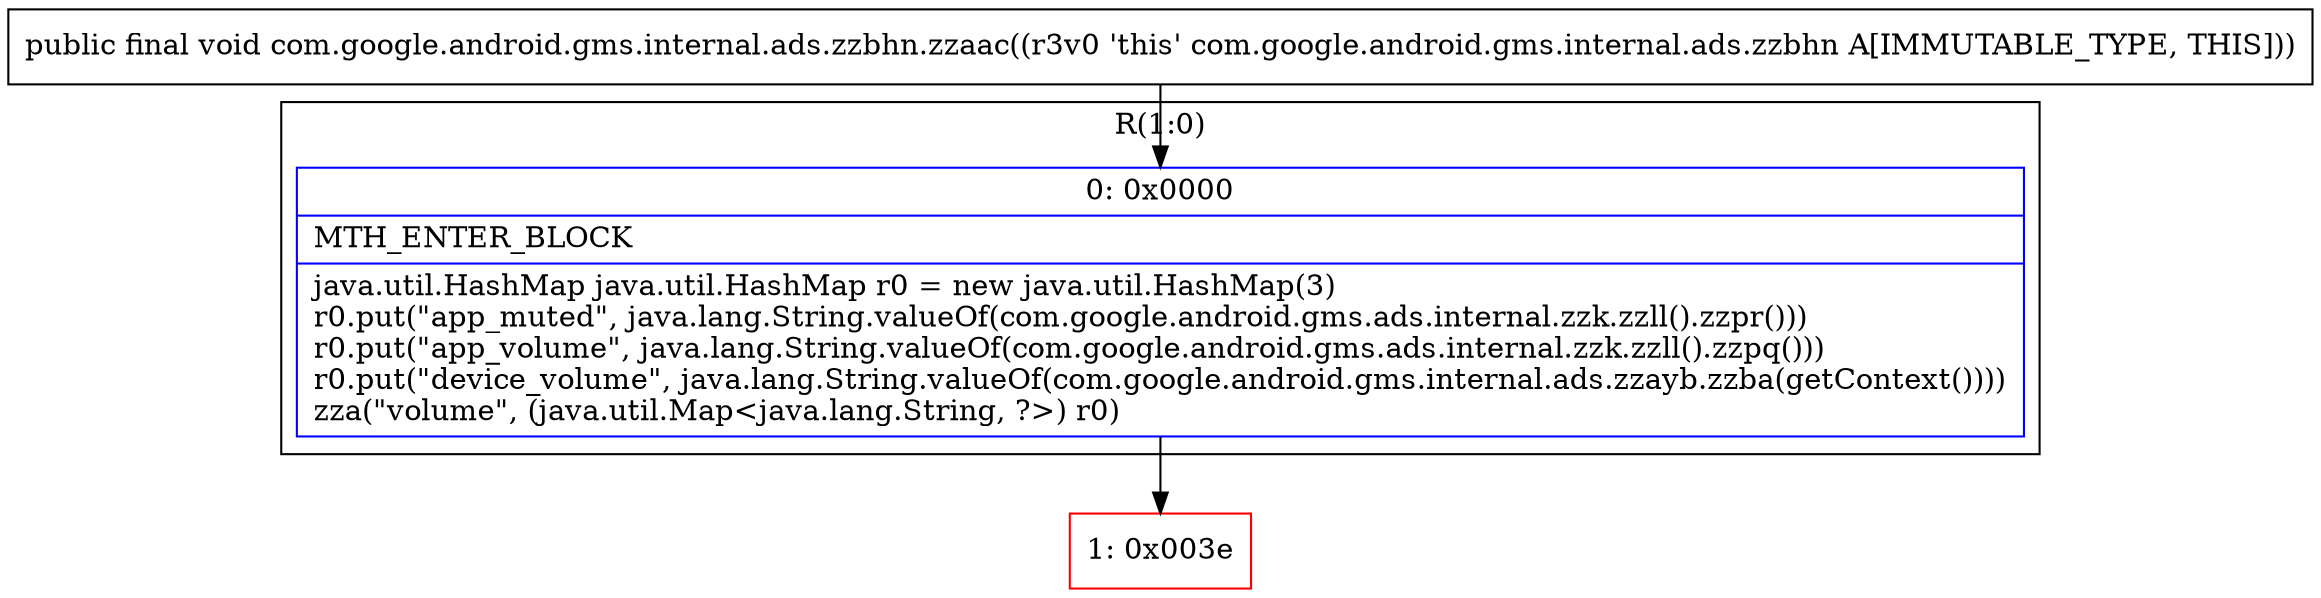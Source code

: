 digraph "CFG forcom.google.android.gms.internal.ads.zzbhn.zzaac()V" {
subgraph cluster_Region_1078325332 {
label = "R(1:0)";
node [shape=record,color=blue];
Node_0 [shape=record,label="{0\:\ 0x0000|MTH_ENTER_BLOCK\l|java.util.HashMap java.util.HashMap r0 = new java.util.HashMap(3)\lr0.put(\"app_muted\", java.lang.String.valueOf(com.google.android.gms.ads.internal.zzk.zzll().zzpr()))\lr0.put(\"app_volume\", java.lang.String.valueOf(com.google.android.gms.ads.internal.zzk.zzll().zzpq()))\lr0.put(\"device_volume\", java.lang.String.valueOf(com.google.android.gms.internal.ads.zzayb.zzba(getContext())))\lzza(\"volume\", (java.util.Map\<java.lang.String, ?\>) r0)\l}"];
}
Node_1 [shape=record,color=red,label="{1\:\ 0x003e}"];
MethodNode[shape=record,label="{public final void com.google.android.gms.internal.ads.zzbhn.zzaac((r3v0 'this' com.google.android.gms.internal.ads.zzbhn A[IMMUTABLE_TYPE, THIS])) }"];
MethodNode -> Node_0;
Node_0 -> Node_1;
}

